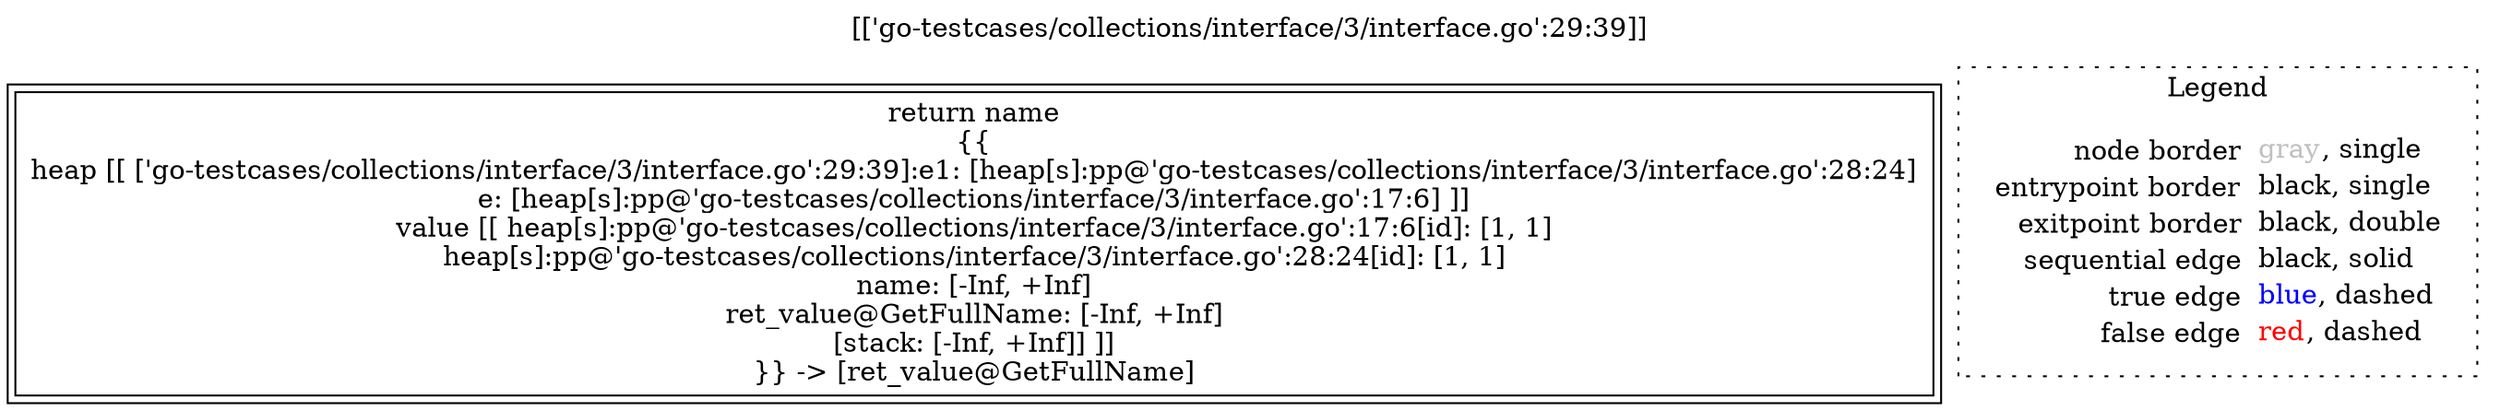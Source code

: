 digraph {
	labelloc="t";
	label="[['go-testcases/collections/interface/3/interface.go':29:39]]";
	"node0" [shape="rect",color="black",peripheries="2",label=<return name<BR/>{{<BR/>heap [[ ['go-testcases/collections/interface/3/interface.go':29:39]:e1: [heap[s]:pp@'go-testcases/collections/interface/3/interface.go':28:24]<BR/>e: [heap[s]:pp@'go-testcases/collections/interface/3/interface.go':17:6] ]]<BR/>value [[ heap[s]:pp@'go-testcases/collections/interface/3/interface.go':17:6[id]: [1, 1]<BR/>heap[s]:pp@'go-testcases/collections/interface/3/interface.go':28:24[id]: [1, 1]<BR/>name: [-Inf, +Inf]<BR/>ret_value@GetFullName: [-Inf, +Inf]<BR/>[stack: [-Inf, +Inf]] ]]<BR/>}} -&gt; [ret_value@GetFullName]>];
subgraph cluster_legend {
	label="Legend";
	style=dotted;
	node [shape=plaintext];
	"legend" [label=<<table border="0" cellpadding="2" cellspacing="0" cellborder="0"><tr><td align="right">node border&nbsp;</td><td align="left"><font color="gray">gray</font>, single</td></tr><tr><td align="right">entrypoint border&nbsp;</td><td align="left"><font color="black">black</font>, single</td></tr><tr><td align="right">exitpoint border&nbsp;</td><td align="left"><font color="black">black</font>, double</td></tr><tr><td align="right">sequential edge&nbsp;</td><td align="left"><font color="black">black</font>, solid</td></tr><tr><td align="right">true edge&nbsp;</td><td align="left"><font color="blue">blue</font>, dashed</td></tr><tr><td align="right">false edge&nbsp;</td><td align="left"><font color="red">red</font>, dashed</td></tr></table>>];
}

}
